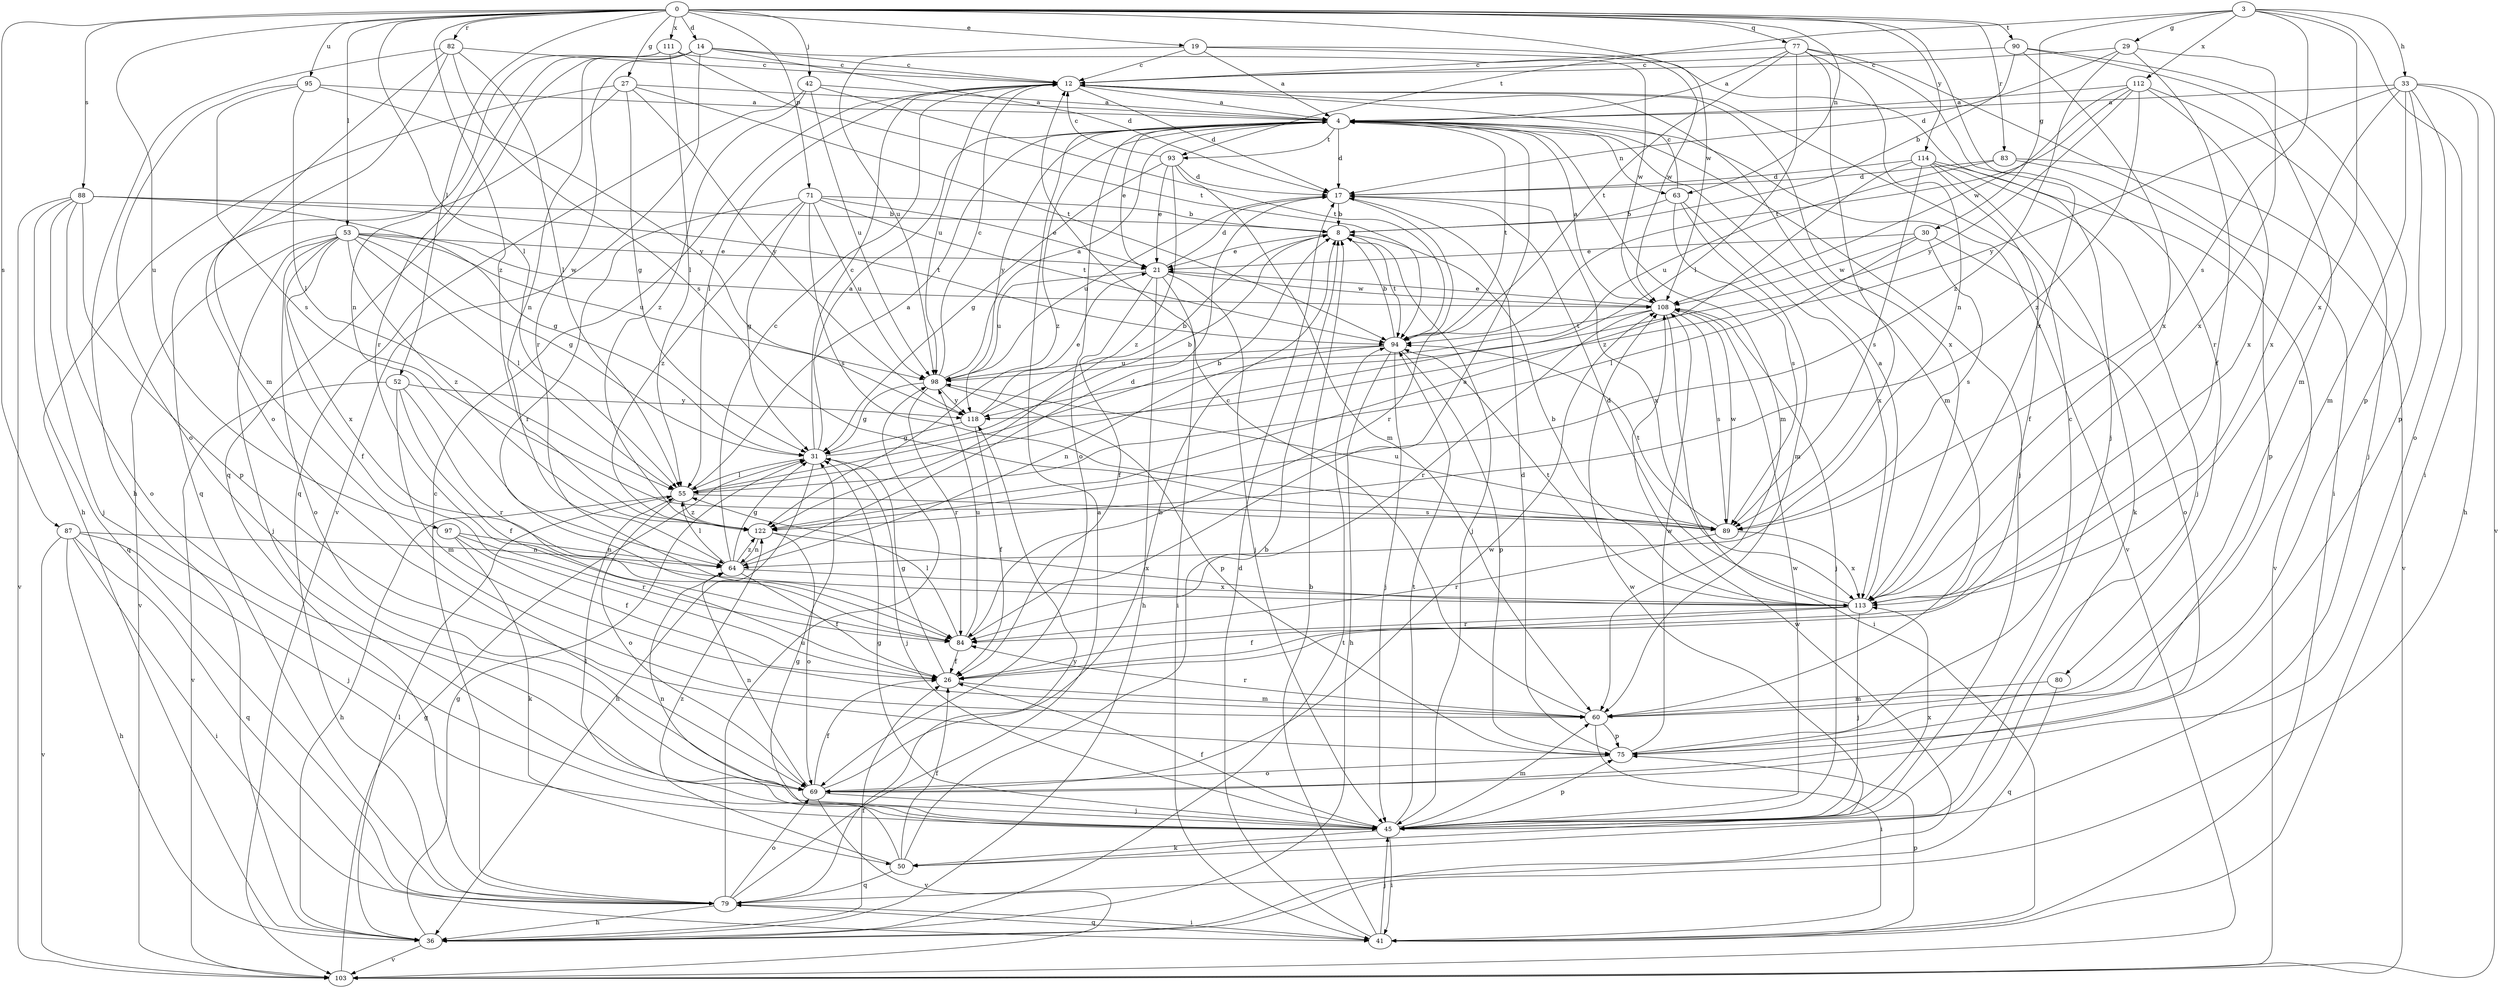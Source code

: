 strict digraph  {
0;
3;
4;
8;
12;
14;
17;
19;
21;
26;
27;
29;
30;
31;
33;
36;
41;
42;
45;
50;
52;
53;
55;
60;
63;
64;
69;
71;
75;
77;
79;
80;
82;
83;
84;
87;
88;
89;
90;
93;
94;
95;
97;
98;
103;
108;
111;
112;
113;
114;
118;
122;
0 -> 14  [label=d];
0 -> 19  [label=e];
0 -> 27  [label=g];
0 -> 42  [label=j];
0 -> 52  [label=l];
0 -> 53  [label=l];
0 -> 55  [label=l];
0 -> 63  [label=n];
0 -> 71  [label=p];
0 -> 77  [label=q];
0 -> 80  [label=r];
0 -> 82  [label=r];
0 -> 83  [label=r];
0 -> 87  [label=s];
0 -> 88  [label=s];
0 -> 90  [label=t];
0 -> 95  [label=u];
0 -> 97  [label=u];
0 -> 108  [label=w];
0 -> 111  [label=x];
0 -> 114  [label=y];
0 -> 122  [label=z];
3 -> 29  [label=g];
3 -> 30  [label=g];
3 -> 33  [label=h];
3 -> 41  [label=i];
3 -> 89  [label=s];
3 -> 93  [label=t];
3 -> 112  [label=x];
3 -> 113  [label=x];
4 -> 17  [label=d];
4 -> 21  [label=e];
4 -> 45  [label=j];
4 -> 60  [label=m];
4 -> 63  [label=n];
4 -> 69  [label=o];
4 -> 93  [label=t];
4 -> 94  [label=t];
4 -> 103  [label=v];
4 -> 118  [label=y];
4 -> 122  [label=z];
8 -> 21  [label=e];
8 -> 45  [label=j];
8 -> 94  [label=t];
12 -> 4  [label=a];
12 -> 17  [label=d];
12 -> 55  [label=l];
12 -> 60  [label=m];
12 -> 98  [label=u];
12 -> 113  [label=x];
14 -> 12  [label=c];
14 -> 17  [label=d];
14 -> 64  [label=n];
14 -> 79  [label=q];
14 -> 84  [label=r];
14 -> 103  [label=v];
14 -> 108  [label=w];
17 -> 8  [label=b];
17 -> 84  [label=r];
17 -> 98  [label=u];
17 -> 113  [label=x];
19 -> 4  [label=a];
19 -> 12  [label=c];
19 -> 45  [label=j];
19 -> 98  [label=u];
19 -> 108  [label=w];
21 -> 17  [label=d];
21 -> 26  [label=f];
21 -> 36  [label=h];
21 -> 41  [label=i];
21 -> 45  [label=j];
21 -> 98  [label=u];
21 -> 108  [label=w];
26 -> 31  [label=g];
26 -> 60  [label=m];
27 -> 4  [label=a];
27 -> 31  [label=g];
27 -> 36  [label=h];
27 -> 79  [label=q];
27 -> 94  [label=t];
27 -> 118  [label=y];
29 -> 12  [label=c];
29 -> 17  [label=d];
29 -> 26  [label=f];
29 -> 113  [label=x];
29 -> 122  [label=z];
30 -> 21  [label=e];
30 -> 55  [label=l];
30 -> 69  [label=o];
30 -> 89  [label=s];
30 -> 108  [label=w];
31 -> 4  [label=a];
31 -> 8  [label=b];
31 -> 12  [label=c];
31 -> 36  [label=h];
31 -> 45  [label=j];
31 -> 55  [label=l];
33 -> 4  [label=a];
33 -> 36  [label=h];
33 -> 60  [label=m];
33 -> 69  [label=o];
33 -> 75  [label=p];
33 -> 103  [label=v];
33 -> 113  [label=x];
33 -> 118  [label=y];
36 -> 26  [label=f];
36 -> 31  [label=g];
36 -> 55  [label=l];
36 -> 94  [label=t];
36 -> 103  [label=v];
36 -> 108  [label=w];
41 -> 8  [label=b];
41 -> 17  [label=d];
41 -> 45  [label=j];
41 -> 75  [label=p];
41 -> 79  [label=q];
42 -> 4  [label=a];
42 -> 79  [label=q];
42 -> 94  [label=t];
42 -> 98  [label=u];
42 -> 122  [label=z];
45 -> 26  [label=f];
45 -> 31  [label=g];
45 -> 41  [label=i];
45 -> 50  [label=k];
45 -> 55  [label=l];
45 -> 60  [label=m];
45 -> 64  [label=n];
45 -> 75  [label=p];
45 -> 94  [label=t];
45 -> 108  [label=w];
45 -> 113  [label=x];
50 -> 8  [label=b];
50 -> 26  [label=f];
50 -> 31  [label=g];
50 -> 79  [label=q];
50 -> 108  [label=w];
50 -> 122  [label=z];
52 -> 26  [label=f];
52 -> 60  [label=m];
52 -> 84  [label=r];
52 -> 103  [label=v];
52 -> 118  [label=y];
53 -> 21  [label=e];
53 -> 26  [label=f];
53 -> 31  [label=g];
53 -> 45  [label=j];
53 -> 55  [label=l];
53 -> 69  [label=o];
53 -> 98  [label=u];
53 -> 103  [label=v];
53 -> 108  [label=w];
53 -> 113  [label=x];
53 -> 122  [label=z];
55 -> 4  [label=a];
55 -> 8  [label=b];
55 -> 36  [label=h];
55 -> 69  [label=o];
55 -> 89  [label=s];
55 -> 122  [label=z];
60 -> 12  [label=c];
60 -> 41  [label=i];
60 -> 75  [label=p];
60 -> 84  [label=r];
63 -> 8  [label=b];
63 -> 12  [label=c];
63 -> 60  [label=m];
63 -> 89  [label=s];
63 -> 113  [label=x];
64 -> 12  [label=c];
64 -> 17  [label=d];
64 -> 26  [label=f];
64 -> 31  [label=g];
64 -> 55  [label=l];
64 -> 113  [label=x];
64 -> 122  [label=z];
69 -> 8  [label=b];
69 -> 26  [label=f];
69 -> 45  [label=j];
69 -> 64  [label=n];
69 -> 103  [label=v];
69 -> 108  [label=w];
71 -> 8  [label=b];
71 -> 21  [label=e];
71 -> 31  [label=g];
71 -> 84  [label=r];
71 -> 89  [label=s];
71 -> 94  [label=t];
71 -> 98  [label=u];
71 -> 122  [label=z];
75 -> 12  [label=c];
75 -> 17  [label=d];
75 -> 69  [label=o];
75 -> 108  [label=w];
77 -> 4  [label=a];
77 -> 12  [label=c];
77 -> 41  [label=i];
77 -> 55  [label=l];
77 -> 64  [label=n];
77 -> 89  [label=s];
77 -> 94  [label=t];
77 -> 113  [label=x];
79 -> 4  [label=a];
79 -> 12  [label=c];
79 -> 36  [label=h];
79 -> 41  [label=i];
79 -> 69  [label=o];
79 -> 98  [label=u];
79 -> 118  [label=y];
80 -> 60  [label=m];
80 -> 79  [label=q];
82 -> 12  [label=c];
82 -> 36  [label=h];
82 -> 55  [label=l];
82 -> 60  [label=m];
82 -> 69  [label=o];
82 -> 89  [label=s];
83 -> 17  [label=d];
83 -> 75  [label=p];
83 -> 98  [label=u];
83 -> 103  [label=v];
84 -> 4  [label=a];
84 -> 26  [label=f];
84 -> 55  [label=l];
84 -> 98  [label=u];
87 -> 36  [label=h];
87 -> 41  [label=i];
87 -> 45  [label=j];
87 -> 64  [label=n];
87 -> 79  [label=q];
87 -> 103  [label=v];
88 -> 8  [label=b];
88 -> 31  [label=g];
88 -> 45  [label=j];
88 -> 69  [label=o];
88 -> 75  [label=p];
88 -> 79  [label=q];
88 -> 94  [label=t];
88 -> 103  [label=v];
89 -> 84  [label=r];
89 -> 94  [label=t];
89 -> 98  [label=u];
89 -> 108  [label=w];
89 -> 113  [label=x];
90 -> 8  [label=b];
90 -> 12  [label=c];
90 -> 60  [label=m];
90 -> 75  [label=p];
90 -> 113  [label=x];
93 -> 12  [label=c];
93 -> 17  [label=d];
93 -> 21  [label=e];
93 -> 31  [label=g];
93 -> 60  [label=m];
93 -> 122  [label=z];
94 -> 8  [label=b];
94 -> 36  [label=h];
94 -> 45  [label=j];
94 -> 64  [label=n];
94 -> 75  [label=p];
94 -> 98  [label=u];
95 -> 4  [label=a];
95 -> 55  [label=l];
95 -> 69  [label=o];
95 -> 89  [label=s];
95 -> 118  [label=y];
97 -> 26  [label=f];
97 -> 50  [label=k];
97 -> 64  [label=n];
97 -> 84  [label=r];
98 -> 4  [label=a];
98 -> 12  [label=c];
98 -> 31  [label=g];
98 -> 75  [label=p];
98 -> 84  [label=r];
98 -> 118  [label=y];
103 -> 31  [label=g];
108 -> 4  [label=a];
108 -> 21  [label=e];
108 -> 41  [label=i];
108 -> 45  [label=j];
108 -> 84  [label=r];
108 -> 89  [label=s];
108 -> 94  [label=t];
111 -> 12  [label=c];
111 -> 55  [label=l];
111 -> 64  [label=n];
111 -> 84  [label=r];
111 -> 94  [label=t];
112 -> 4  [label=a];
112 -> 45  [label=j];
112 -> 94  [label=t];
112 -> 108  [label=w];
112 -> 113  [label=x];
112 -> 118  [label=y];
112 -> 122  [label=z];
113 -> 4  [label=a];
113 -> 8  [label=b];
113 -> 17  [label=d];
113 -> 26  [label=f];
113 -> 45  [label=j];
113 -> 84  [label=r];
113 -> 94  [label=t];
114 -> 17  [label=d];
114 -> 26  [label=f];
114 -> 45  [label=j];
114 -> 50  [label=k];
114 -> 89  [label=s];
114 -> 103  [label=v];
114 -> 122  [label=z];
118 -> 8  [label=b];
118 -> 21  [label=e];
118 -> 26  [label=f];
118 -> 31  [label=g];
122 -> 64  [label=n];
122 -> 69  [label=o];
122 -> 113  [label=x];
}
